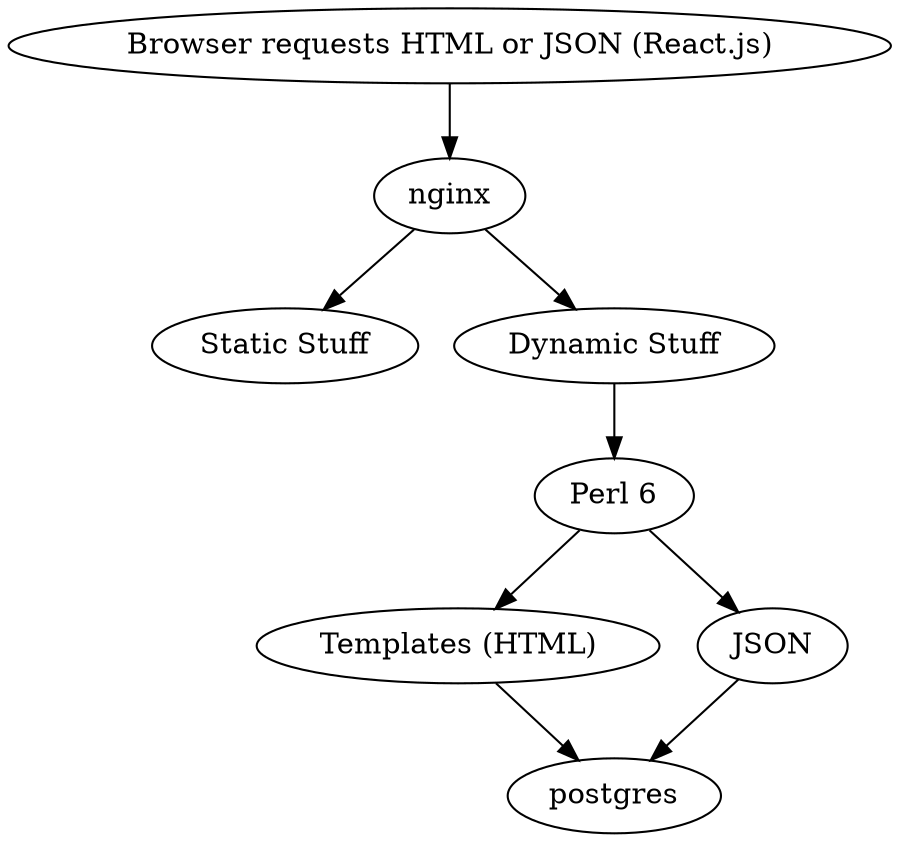 digraph z {
browser [label = "Browser requests HTML or JSON (React.js)"]
static  [label = "Static Stuff" ]
dynamic [label = "Dynamic Stuff" ]
perl6   [label = "Perl 6" ]
templates [ label = "Templates (HTML)" ]
json [ label = "JSON" ]
browser -> nginx
nginx -> static
nginx -> dynamic
dynamic -> perl6
perl6 -> templates
perl6 -> json
json -> postgres
templates -> postgres
}

